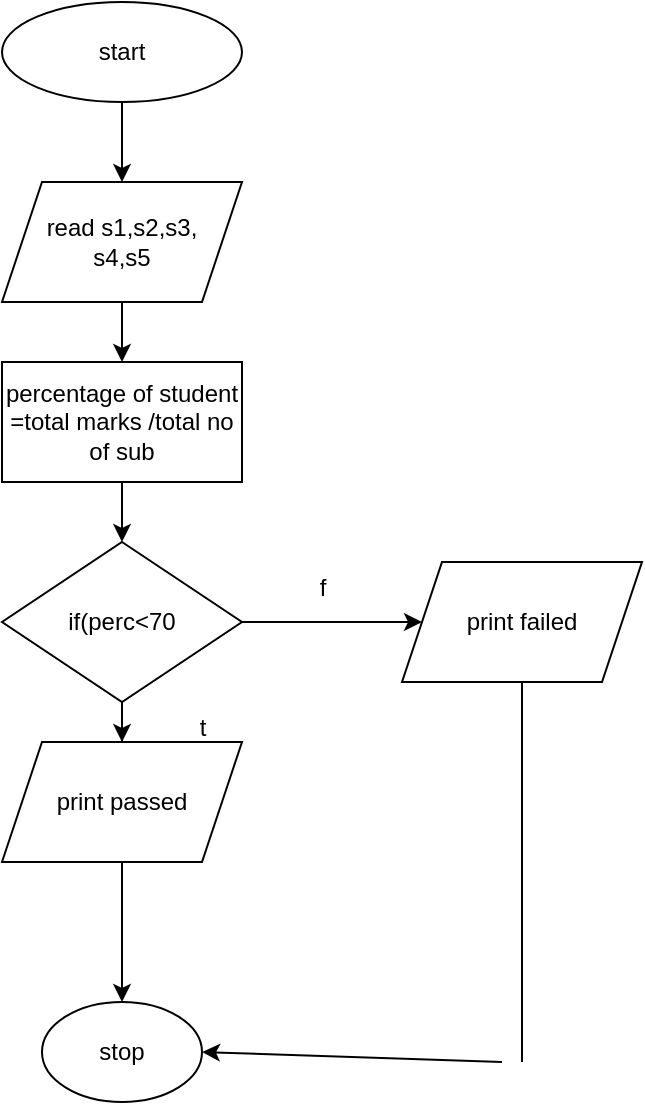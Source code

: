 <mxfile version="22.0.8" type="google">
  <diagram name="Page-1" id="CEWWZ-MOnB49EF63ByOt">
    <mxGraphModel dx="473" dy="561" grid="1" gridSize="10" guides="1" tooltips="1" connect="1" arrows="1" fold="1" page="1" pageScale="1" pageWidth="850" pageHeight="1100" math="0" shadow="0">
      <root>
        <mxCell id="0" />
        <mxCell id="1" parent="0" />
        <mxCell id="qrhkwvGi639YKyJ-E3AA-4" value="" style="edgeStyle=orthogonalEdgeStyle;rounded=0;orthogonalLoop=1;jettySize=auto;html=1;" edge="1" parent="1" source="qrhkwvGi639YKyJ-E3AA-2" target="qrhkwvGi639YKyJ-E3AA-3">
          <mxGeometry relative="1" as="geometry" />
        </mxCell>
        <mxCell id="qrhkwvGi639YKyJ-E3AA-2" value="start" style="ellipse;whiteSpace=wrap;html=1;" vertex="1" parent="1">
          <mxGeometry x="320" y="50" width="120" height="50" as="geometry" />
        </mxCell>
        <mxCell id="qrhkwvGi639YKyJ-E3AA-6" value="" style="edgeStyle=orthogonalEdgeStyle;rounded=0;orthogonalLoop=1;jettySize=auto;html=1;" edge="1" parent="1" source="qrhkwvGi639YKyJ-E3AA-3" target="qrhkwvGi639YKyJ-E3AA-5">
          <mxGeometry relative="1" as="geometry" />
        </mxCell>
        <mxCell id="qrhkwvGi639YKyJ-E3AA-3" value="read s1,s2,s3,&lt;br&gt;s4,s5" style="shape=parallelogram;perimeter=parallelogramPerimeter;whiteSpace=wrap;html=1;fixedSize=1;" vertex="1" parent="1">
          <mxGeometry x="320" y="140" width="120" height="60" as="geometry" />
        </mxCell>
        <mxCell id="qrhkwvGi639YKyJ-E3AA-8" value="" style="edgeStyle=orthogonalEdgeStyle;rounded=0;orthogonalLoop=1;jettySize=auto;html=1;" edge="1" parent="1" source="qrhkwvGi639YKyJ-E3AA-5" target="qrhkwvGi639YKyJ-E3AA-7">
          <mxGeometry relative="1" as="geometry" />
        </mxCell>
        <mxCell id="qrhkwvGi639YKyJ-E3AA-5" value="percentage of student =total marks /total no of sub" style="whiteSpace=wrap;html=1;" vertex="1" parent="1">
          <mxGeometry x="320" y="230" width="120" height="60" as="geometry" />
        </mxCell>
        <mxCell id="qrhkwvGi639YKyJ-E3AA-10" value="" style="edgeStyle=orthogonalEdgeStyle;rounded=0;orthogonalLoop=1;jettySize=auto;html=1;" edge="1" parent="1" source="qrhkwvGi639YKyJ-E3AA-7" target="qrhkwvGi639YKyJ-E3AA-9">
          <mxGeometry relative="1" as="geometry" />
        </mxCell>
        <mxCell id="qrhkwvGi639YKyJ-E3AA-12" value="" style="edgeStyle=orthogonalEdgeStyle;rounded=0;orthogonalLoop=1;jettySize=auto;html=1;" edge="1" parent="1" source="qrhkwvGi639YKyJ-E3AA-7" target="qrhkwvGi639YKyJ-E3AA-11">
          <mxGeometry relative="1" as="geometry" />
        </mxCell>
        <mxCell id="qrhkwvGi639YKyJ-E3AA-7" value="if(perc&amp;lt;70" style="rhombus;whiteSpace=wrap;html=1;" vertex="1" parent="1">
          <mxGeometry x="320" y="320" width="120" height="80" as="geometry" />
        </mxCell>
        <mxCell id="qrhkwvGi639YKyJ-E3AA-9" value="print failed" style="shape=parallelogram;perimeter=parallelogramPerimeter;whiteSpace=wrap;html=1;fixedSize=1;" vertex="1" parent="1">
          <mxGeometry x="520" y="330" width="120" height="60" as="geometry" />
        </mxCell>
        <mxCell id="qrhkwvGi639YKyJ-E3AA-14" value="" style="edgeStyle=orthogonalEdgeStyle;rounded=0;orthogonalLoop=1;jettySize=auto;html=1;" edge="1" parent="1" source="qrhkwvGi639YKyJ-E3AA-11" target="qrhkwvGi639YKyJ-E3AA-13">
          <mxGeometry relative="1" as="geometry" />
        </mxCell>
        <mxCell id="qrhkwvGi639YKyJ-E3AA-11" value="print passed" style="shape=parallelogram;perimeter=parallelogramPerimeter;whiteSpace=wrap;html=1;fixedSize=1;" vertex="1" parent="1">
          <mxGeometry x="320" y="420" width="120" height="60" as="geometry" />
        </mxCell>
        <mxCell id="qrhkwvGi639YKyJ-E3AA-13" value="stop" style="ellipse;whiteSpace=wrap;html=1;" vertex="1" parent="1">
          <mxGeometry x="340" y="550" width="80" height="50" as="geometry" />
        </mxCell>
        <mxCell id="qrhkwvGi639YKyJ-E3AA-15" value="f" style="text;html=1;align=center;verticalAlign=middle;resizable=0;points=[];autosize=1;strokeColor=none;fillColor=none;" vertex="1" parent="1">
          <mxGeometry x="465" y="328" width="30" height="30" as="geometry" />
        </mxCell>
        <mxCell id="qrhkwvGi639YKyJ-E3AA-16" value="t" style="text;html=1;align=center;verticalAlign=middle;resizable=0;points=[];autosize=1;strokeColor=none;fillColor=none;" vertex="1" parent="1">
          <mxGeometry x="405" y="398" width="30" height="30" as="geometry" />
        </mxCell>
        <mxCell id="qrhkwvGi639YKyJ-E3AA-17" value="" style="endArrow=none;html=1;rounded=0;entryX=0.5;entryY=1;entryDx=0;entryDy=0;entryPerimeter=0;" edge="1" parent="1" target="qrhkwvGi639YKyJ-E3AA-9">
          <mxGeometry width="50" height="50" relative="1" as="geometry">
            <mxPoint x="580" y="580" as="sourcePoint" />
            <mxPoint x="580" y="398" as="targetPoint" />
          </mxGeometry>
        </mxCell>
        <mxCell id="qrhkwvGi639YKyJ-E3AA-18" value="" style="endArrow=classic;html=1;rounded=0;entryX=1;entryY=0.5;entryDx=0;entryDy=0;" edge="1" parent="1" target="qrhkwvGi639YKyJ-E3AA-13">
          <mxGeometry width="50" height="50" relative="1" as="geometry">
            <mxPoint x="570" y="580" as="sourcePoint" />
            <mxPoint x="505" y="550" as="targetPoint" />
          </mxGeometry>
        </mxCell>
      </root>
    </mxGraphModel>
  </diagram>
</mxfile>
